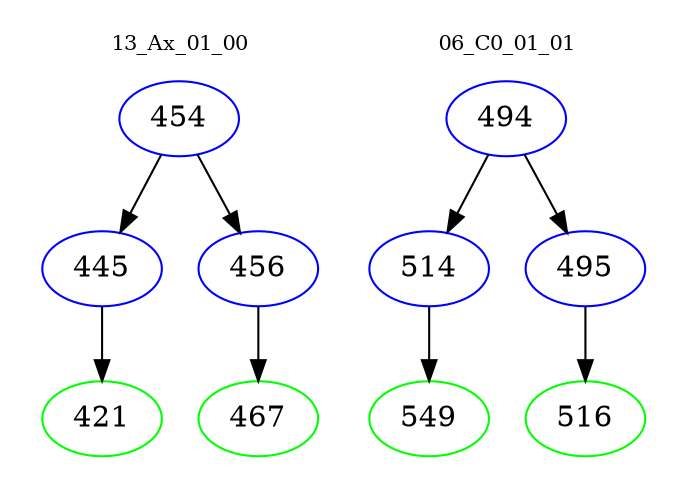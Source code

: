 digraph{
subgraph cluster_0 {
color = white
label = "13_Ax_01_00";
fontsize=10;
T0_454 [label="454", color="blue"]
T0_454 -> T0_445 [color="black"]
T0_445 [label="445", color="blue"]
T0_445 -> T0_421 [color="black"]
T0_421 [label="421", color="green"]
T0_454 -> T0_456 [color="black"]
T0_456 [label="456", color="blue"]
T0_456 -> T0_467 [color="black"]
T0_467 [label="467", color="green"]
}
subgraph cluster_1 {
color = white
label = "06_C0_01_01";
fontsize=10;
T1_494 [label="494", color="blue"]
T1_494 -> T1_514 [color="black"]
T1_514 [label="514", color="blue"]
T1_514 -> T1_549 [color="black"]
T1_549 [label="549", color="green"]
T1_494 -> T1_495 [color="black"]
T1_495 [label="495", color="blue"]
T1_495 -> T1_516 [color="black"]
T1_516 [label="516", color="green"]
}
}
